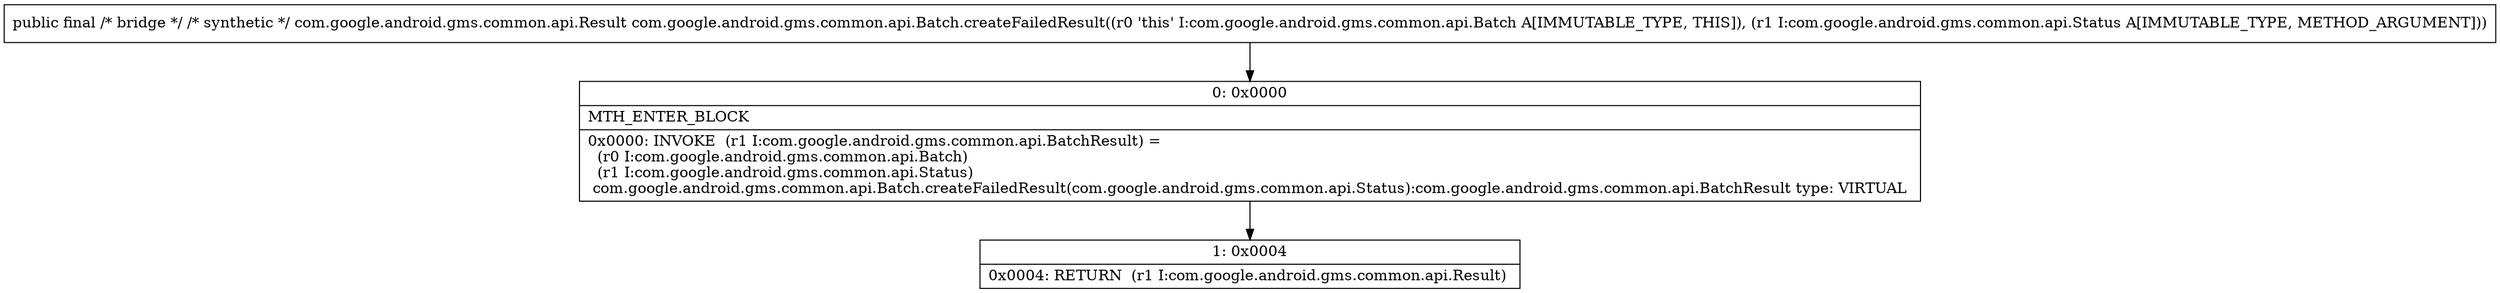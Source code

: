 digraph "CFG forcom.google.android.gms.common.api.Batch.createFailedResult(Lcom\/google\/android\/gms\/common\/api\/Status;)Lcom\/google\/android\/gms\/common\/api\/Result;" {
Node_0 [shape=record,label="{0\:\ 0x0000|MTH_ENTER_BLOCK\l|0x0000: INVOKE  (r1 I:com.google.android.gms.common.api.BatchResult) = \l  (r0 I:com.google.android.gms.common.api.Batch)\l  (r1 I:com.google.android.gms.common.api.Status)\l com.google.android.gms.common.api.Batch.createFailedResult(com.google.android.gms.common.api.Status):com.google.android.gms.common.api.BatchResult type: VIRTUAL \l}"];
Node_1 [shape=record,label="{1\:\ 0x0004|0x0004: RETURN  (r1 I:com.google.android.gms.common.api.Result) \l}"];
MethodNode[shape=record,label="{public final \/* bridge *\/ \/* synthetic *\/ com.google.android.gms.common.api.Result com.google.android.gms.common.api.Batch.createFailedResult((r0 'this' I:com.google.android.gms.common.api.Batch A[IMMUTABLE_TYPE, THIS]), (r1 I:com.google.android.gms.common.api.Status A[IMMUTABLE_TYPE, METHOD_ARGUMENT])) }"];
MethodNode -> Node_0;
Node_0 -> Node_1;
}

